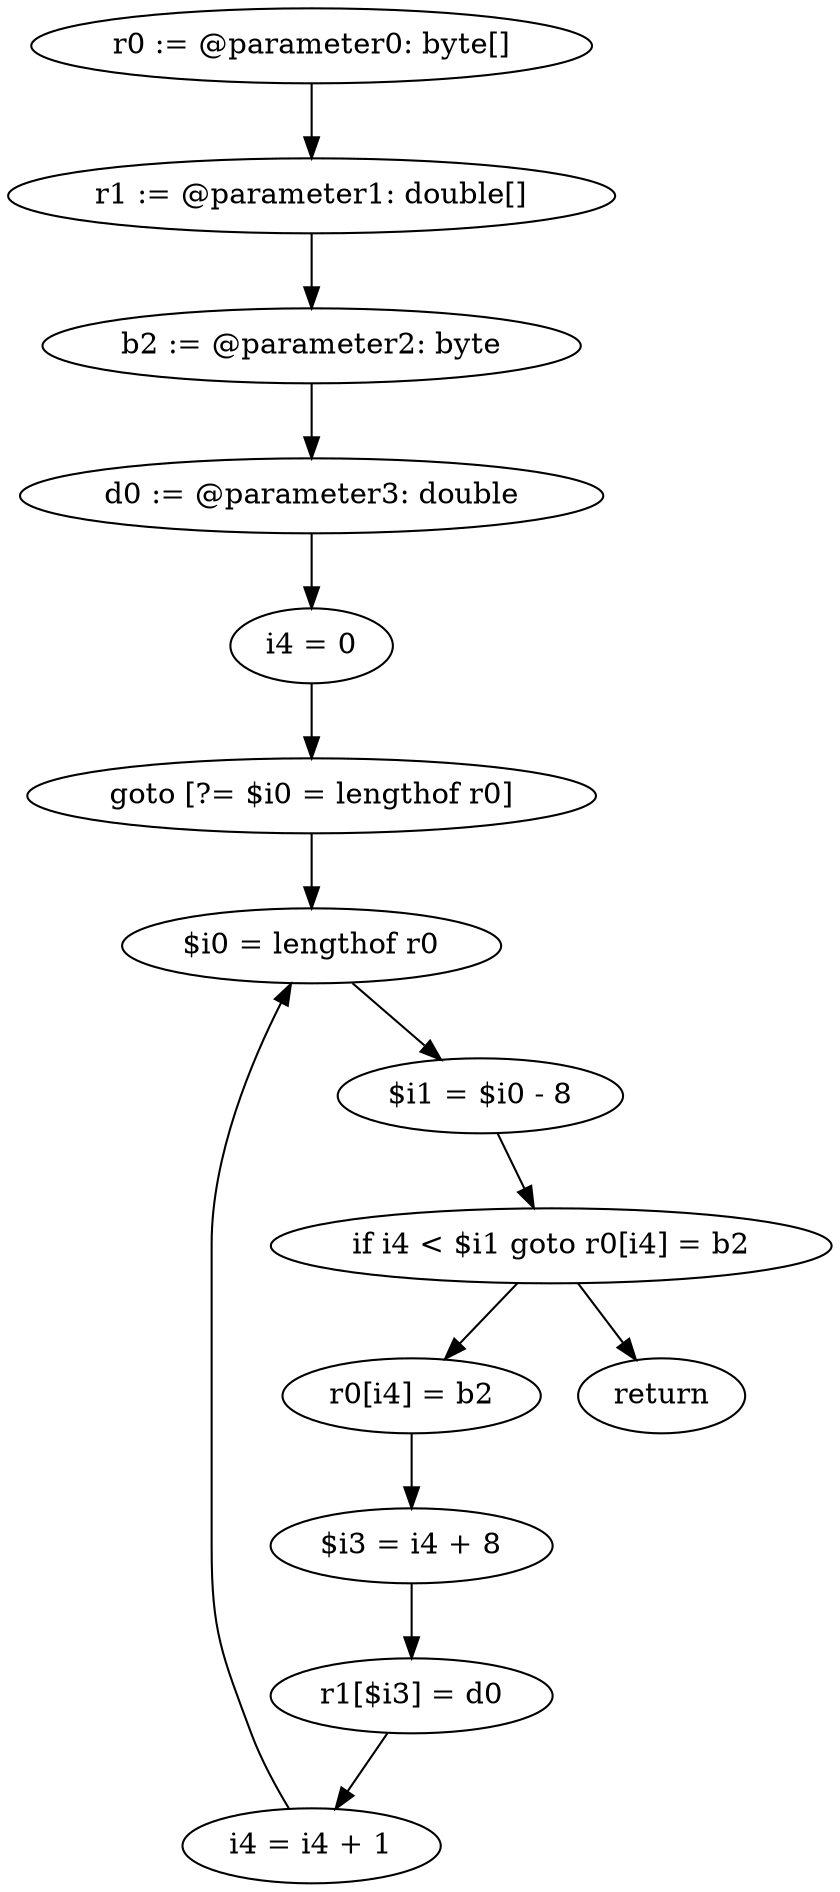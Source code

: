 digraph "unitGraph" {
    "r0 := @parameter0: byte[]"
    "r1 := @parameter1: double[]"
    "b2 := @parameter2: byte"
    "d0 := @parameter3: double"
    "i4 = 0"
    "goto [?= $i0 = lengthof r0]"
    "r0[i4] = b2"
    "$i3 = i4 + 8"
    "r1[$i3] = d0"
    "i4 = i4 + 1"
    "$i0 = lengthof r0"
    "$i1 = $i0 - 8"
    "if i4 < $i1 goto r0[i4] = b2"
    "return"
    "r0 := @parameter0: byte[]"->"r1 := @parameter1: double[]";
    "r1 := @parameter1: double[]"->"b2 := @parameter2: byte";
    "b2 := @parameter2: byte"->"d0 := @parameter3: double";
    "d0 := @parameter3: double"->"i4 = 0";
    "i4 = 0"->"goto [?= $i0 = lengthof r0]";
    "goto [?= $i0 = lengthof r0]"->"$i0 = lengthof r0";
    "r0[i4] = b2"->"$i3 = i4 + 8";
    "$i3 = i4 + 8"->"r1[$i3] = d0";
    "r1[$i3] = d0"->"i4 = i4 + 1";
    "i4 = i4 + 1"->"$i0 = lengthof r0";
    "$i0 = lengthof r0"->"$i1 = $i0 - 8";
    "$i1 = $i0 - 8"->"if i4 < $i1 goto r0[i4] = b2";
    "if i4 < $i1 goto r0[i4] = b2"->"return";
    "if i4 < $i1 goto r0[i4] = b2"->"r0[i4] = b2";
}
